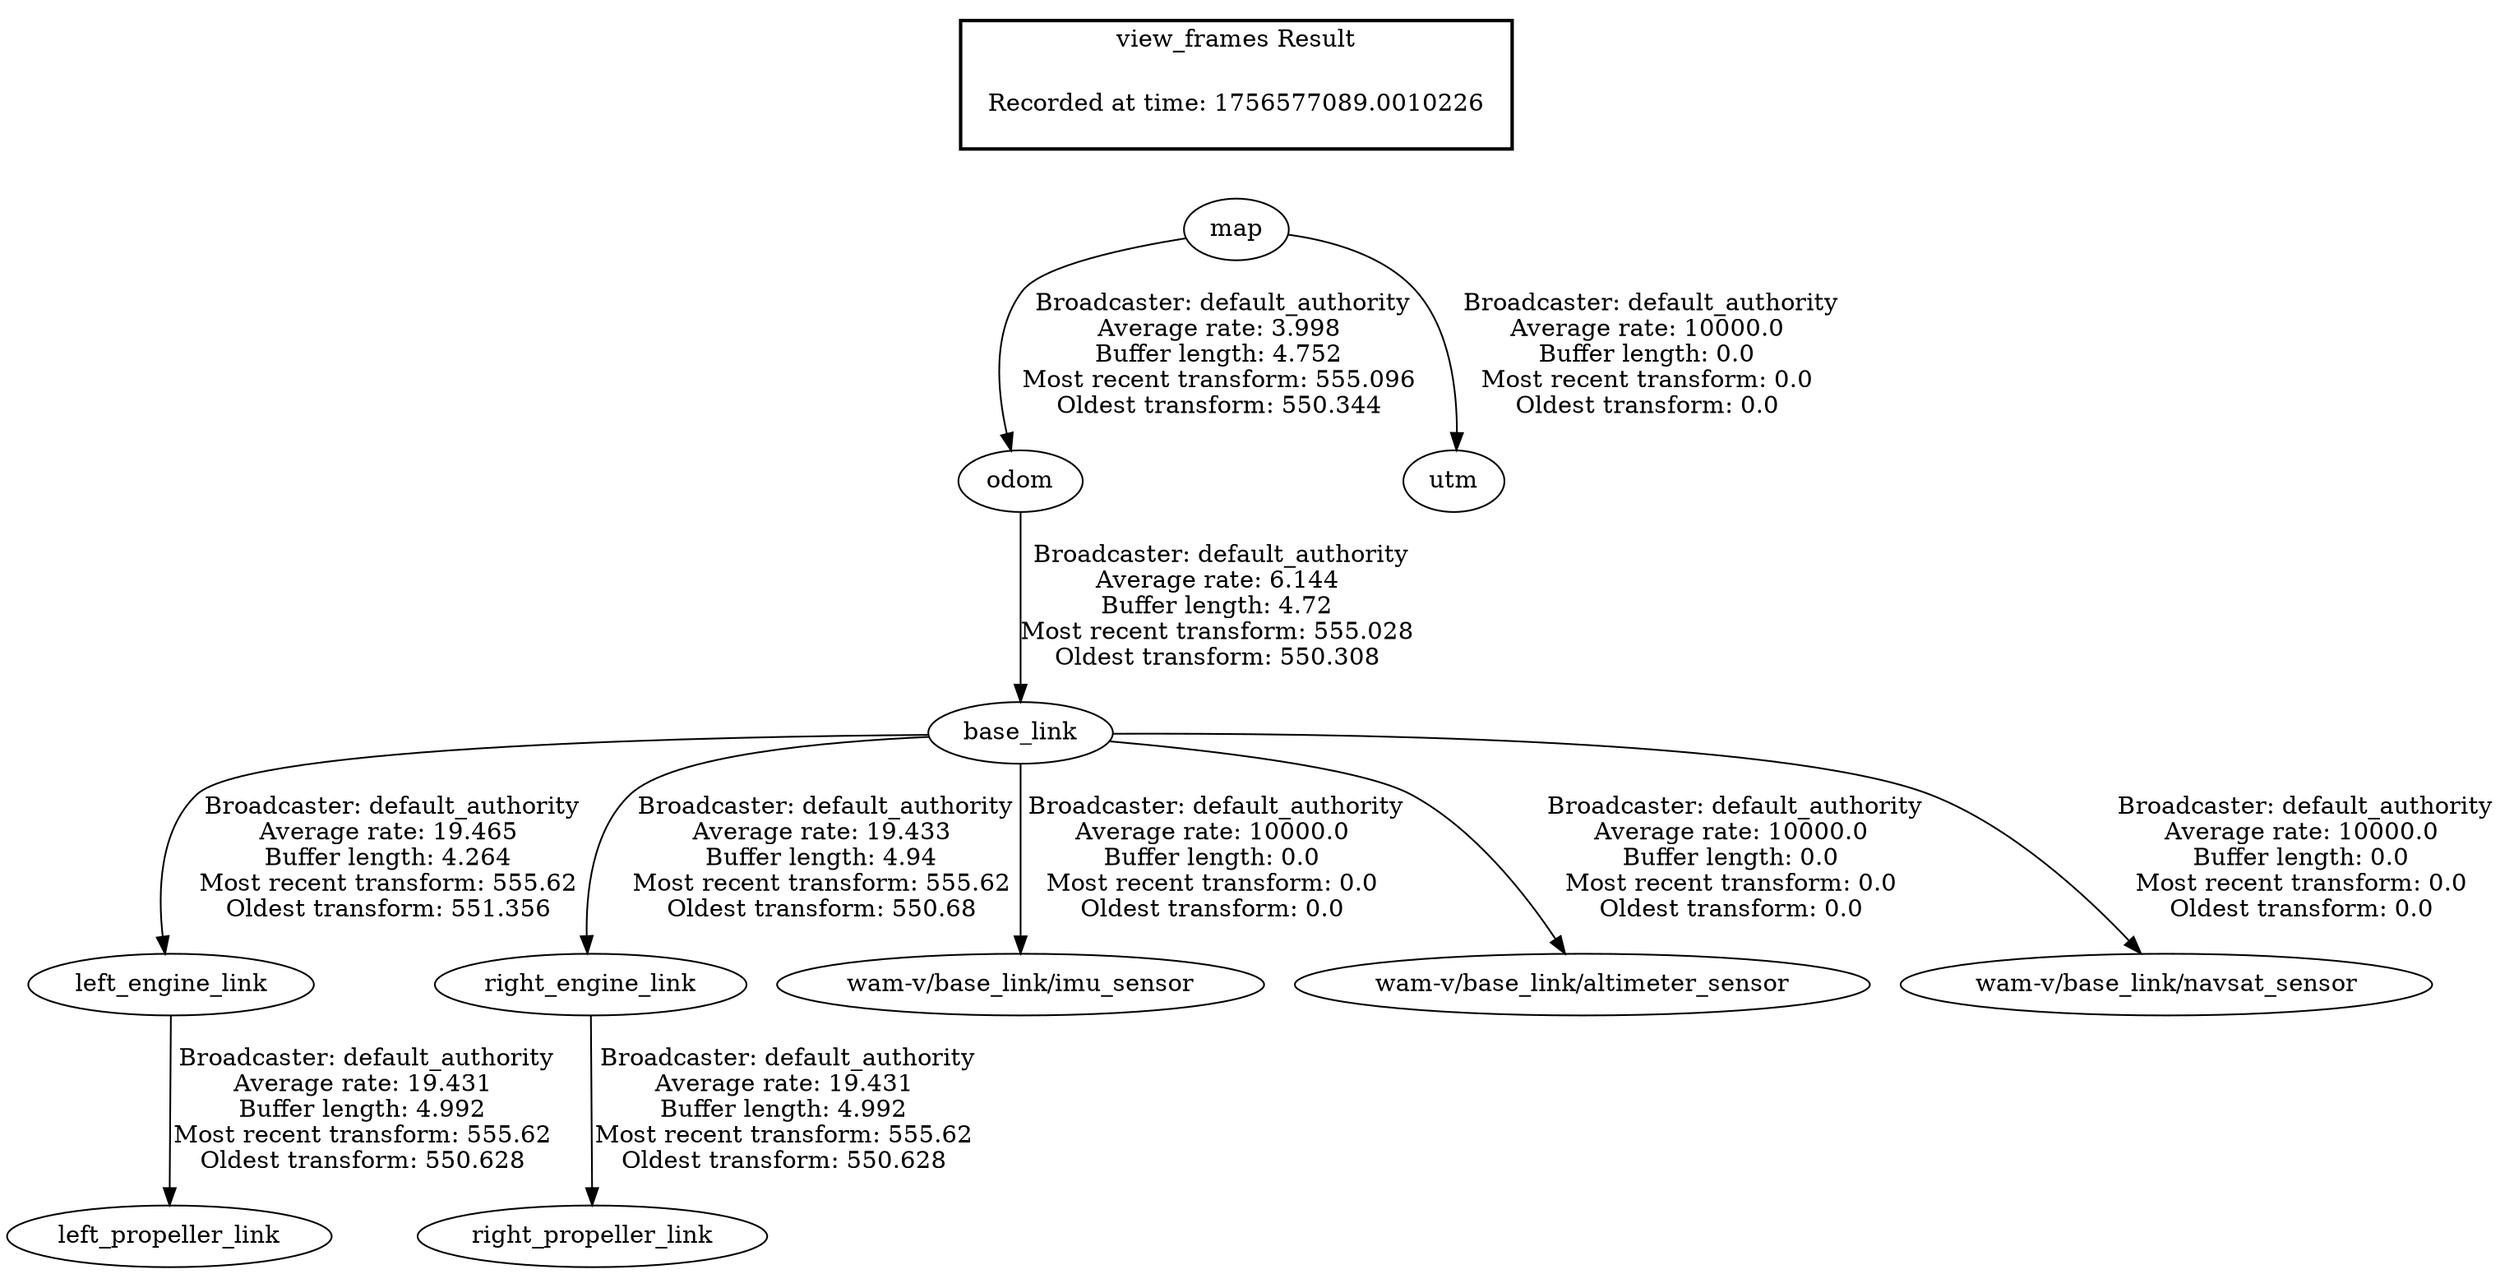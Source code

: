 digraph G {
"base_link" -> "left_engine_link"[label=" Broadcaster: default_authority\nAverage rate: 19.465\nBuffer length: 4.264\nMost recent transform: 555.62\nOldest transform: 551.356\n"];
"odom" -> "base_link"[label=" Broadcaster: default_authority\nAverage rate: 6.144\nBuffer length: 4.72\nMost recent transform: 555.028\nOldest transform: 550.308\n"];
"left_engine_link" -> "left_propeller_link"[label=" Broadcaster: default_authority\nAverage rate: 19.431\nBuffer length: 4.992\nMost recent transform: 555.62\nOldest transform: 550.628\n"];
"base_link" -> "right_engine_link"[label=" Broadcaster: default_authority\nAverage rate: 19.433\nBuffer length: 4.94\nMost recent transform: 555.62\nOldest transform: 550.68\n"];
"right_engine_link" -> "right_propeller_link"[label=" Broadcaster: default_authority\nAverage rate: 19.431\nBuffer length: 4.992\nMost recent transform: 555.62\nOldest transform: 550.628\n"];
"base_link" -> "wam-v/base_link/imu_sensor"[label=" Broadcaster: default_authority\nAverage rate: 10000.0\nBuffer length: 0.0\nMost recent transform: 0.0\nOldest transform: 0.0\n"];
"map" -> "odom"[label=" Broadcaster: default_authority\nAverage rate: 3.998\nBuffer length: 4.752\nMost recent transform: 555.096\nOldest transform: 550.344\n"];
"map" -> "utm"[label=" Broadcaster: default_authority\nAverage rate: 10000.0\nBuffer length: 0.0\nMost recent transform: 0.0\nOldest transform: 0.0\n"];
"base_link" -> "wam-v/base_link/altimeter_sensor"[label=" Broadcaster: default_authority\nAverage rate: 10000.0\nBuffer length: 0.0\nMost recent transform: 0.0\nOldest transform: 0.0\n"];
"base_link" -> "wam-v/base_link/navsat_sensor"[label=" Broadcaster: default_authority\nAverage rate: 10000.0\nBuffer length: 0.0\nMost recent transform: 0.0\nOldest transform: 0.0\n"];
edge [style=invis];
 subgraph cluster_legend { style=bold; color=black; label ="view_frames Result";
"Recorded at time: 1756577089.0010226"[ shape=plaintext ] ;
}->"map";
}
